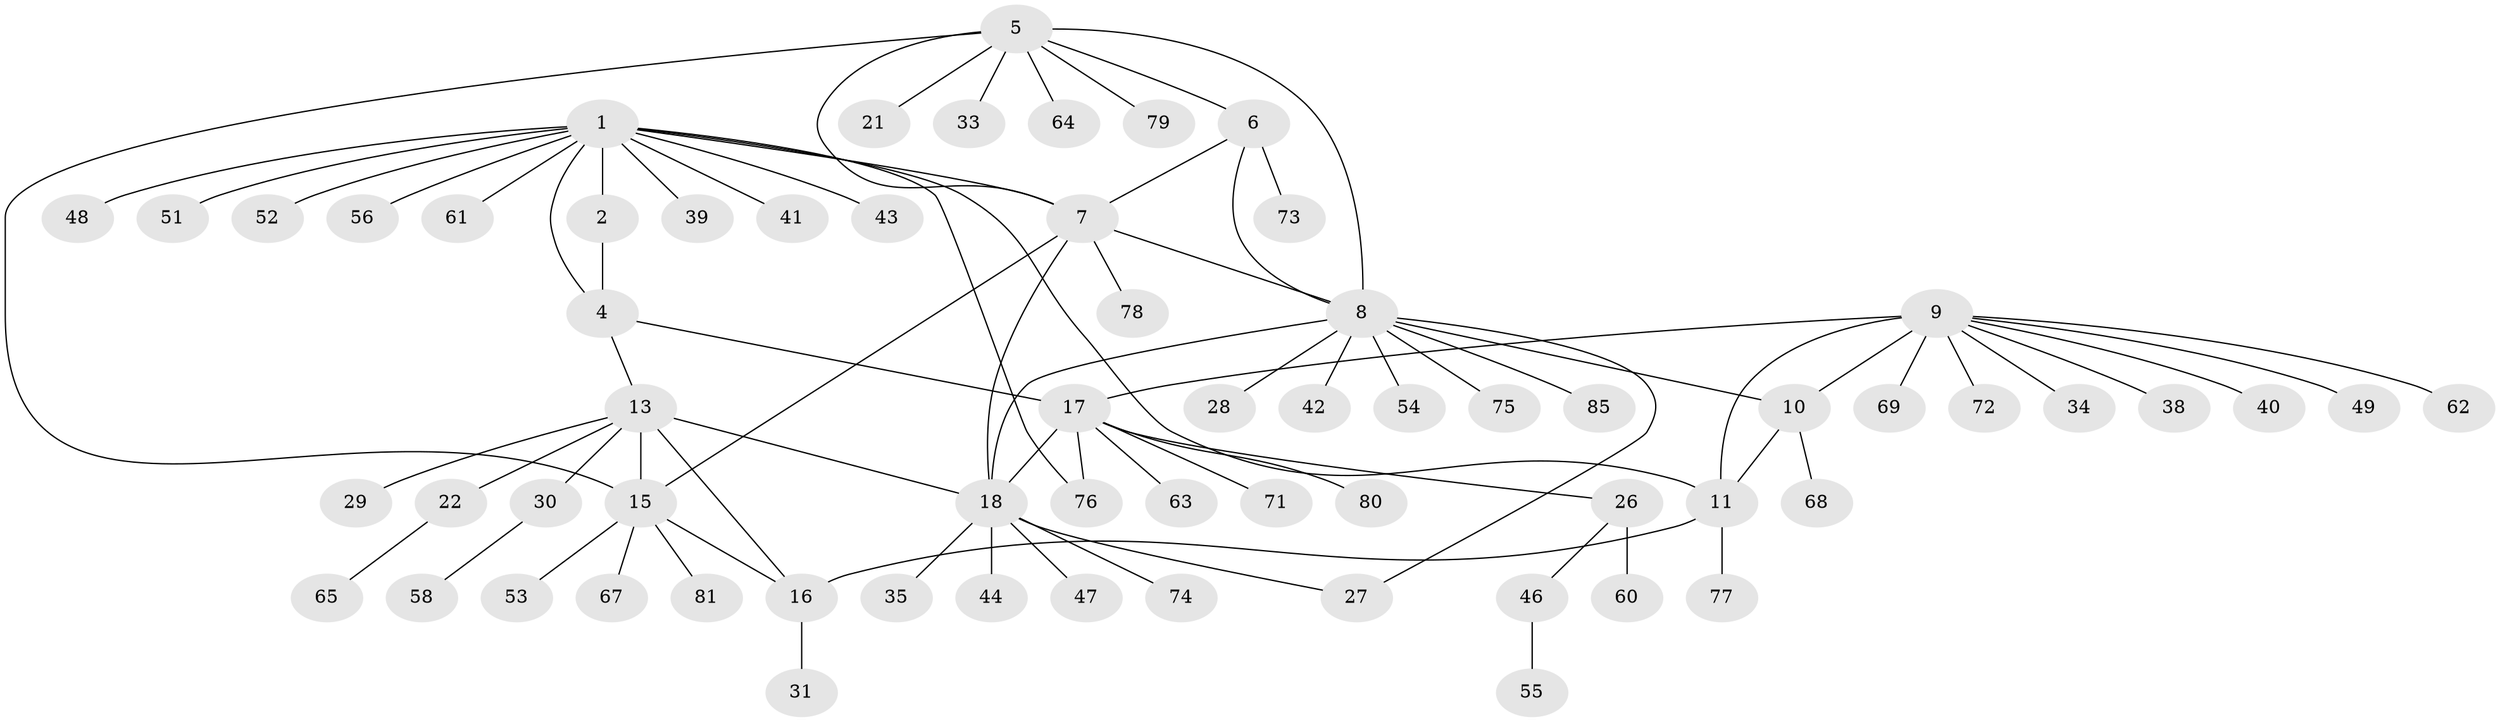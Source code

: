 // Generated by graph-tools (version 1.1) at 2025/52/02/27/25 19:52:19]
// undirected, 65 vertices, 80 edges
graph export_dot {
graph [start="1"]
  node [color=gray90,style=filled];
  1 [super="+3"];
  2 [super="+83"];
  4;
  5 [super="+70"];
  6 [super="+24"];
  7 [super="+45"];
  8 [super="+84"];
  9 [super="+12"];
  10 [super="+32"];
  11 [super="+25"];
  13 [super="+14"];
  15 [super="+23"];
  16 [super="+50"];
  17 [super="+20"];
  18 [super="+19"];
  21 [super="+66"];
  22 [super="+36"];
  26 [super="+37"];
  27;
  28;
  29;
  30 [super="+59"];
  31 [super="+57"];
  33;
  34;
  35;
  38;
  39;
  40;
  41;
  42;
  43;
  44;
  46;
  47;
  48;
  49;
  51;
  52;
  53;
  54;
  55;
  56;
  58;
  60;
  61;
  62;
  63;
  64;
  65 [super="+82"];
  67;
  68;
  69;
  71;
  72 [super="+86"];
  73;
  74;
  75;
  76;
  77;
  78;
  79;
  80;
  81;
  85;
  1 -- 2 [weight=2];
  1 -- 4 [weight=2];
  1 -- 11;
  1 -- 43;
  1 -- 48;
  1 -- 51;
  1 -- 52;
  1 -- 56;
  1 -- 61;
  1 -- 76;
  1 -- 7;
  1 -- 39;
  1 -- 41;
  2 -- 4;
  4 -- 13;
  4 -- 17;
  5 -- 6;
  5 -- 7;
  5 -- 8;
  5 -- 21;
  5 -- 33;
  5 -- 64;
  5 -- 79;
  5 -- 15;
  6 -- 7;
  6 -- 8;
  6 -- 73;
  7 -- 8;
  7 -- 15;
  7 -- 78;
  7 -- 18;
  8 -- 10;
  8 -- 18;
  8 -- 28;
  8 -- 42;
  8 -- 54;
  8 -- 75;
  8 -- 27;
  8 -- 85;
  9 -- 10 [weight=2];
  9 -- 11 [weight=2];
  9 -- 34;
  9 -- 38;
  9 -- 40;
  9 -- 49;
  9 -- 62;
  9 -- 69;
  9 -- 72;
  9 -- 17;
  10 -- 11;
  10 -- 68;
  11 -- 16;
  11 -- 77;
  13 -- 15 [weight=2];
  13 -- 16 [weight=2];
  13 -- 22;
  13 -- 30;
  13 -- 29;
  13 -- 18;
  15 -- 16;
  15 -- 53;
  15 -- 67;
  15 -- 81;
  16 -- 31;
  17 -- 18 [weight=4];
  17 -- 71;
  17 -- 76;
  17 -- 80;
  17 -- 26;
  17 -- 63;
  18 -- 44;
  18 -- 35;
  18 -- 74;
  18 -- 47;
  18 -- 27;
  22 -- 65;
  26 -- 46;
  26 -- 60;
  30 -- 58;
  46 -- 55;
}
